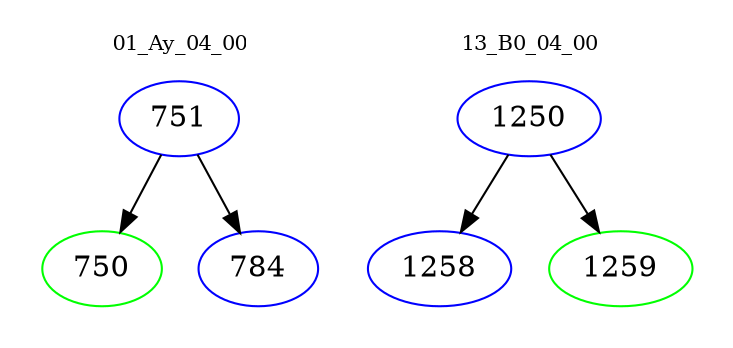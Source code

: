 digraph{
subgraph cluster_0 {
color = white
label = "01_Ay_04_00";
fontsize=10;
T0_751 [label="751", color="blue"]
T0_751 -> T0_750 [color="black"]
T0_750 [label="750", color="green"]
T0_751 -> T0_784 [color="black"]
T0_784 [label="784", color="blue"]
}
subgraph cluster_1 {
color = white
label = "13_B0_04_00";
fontsize=10;
T1_1250 [label="1250", color="blue"]
T1_1250 -> T1_1258 [color="black"]
T1_1258 [label="1258", color="blue"]
T1_1250 -> T1_1259 [color="black"]
T1_1259 [label="1259", color="green"]
}
}
